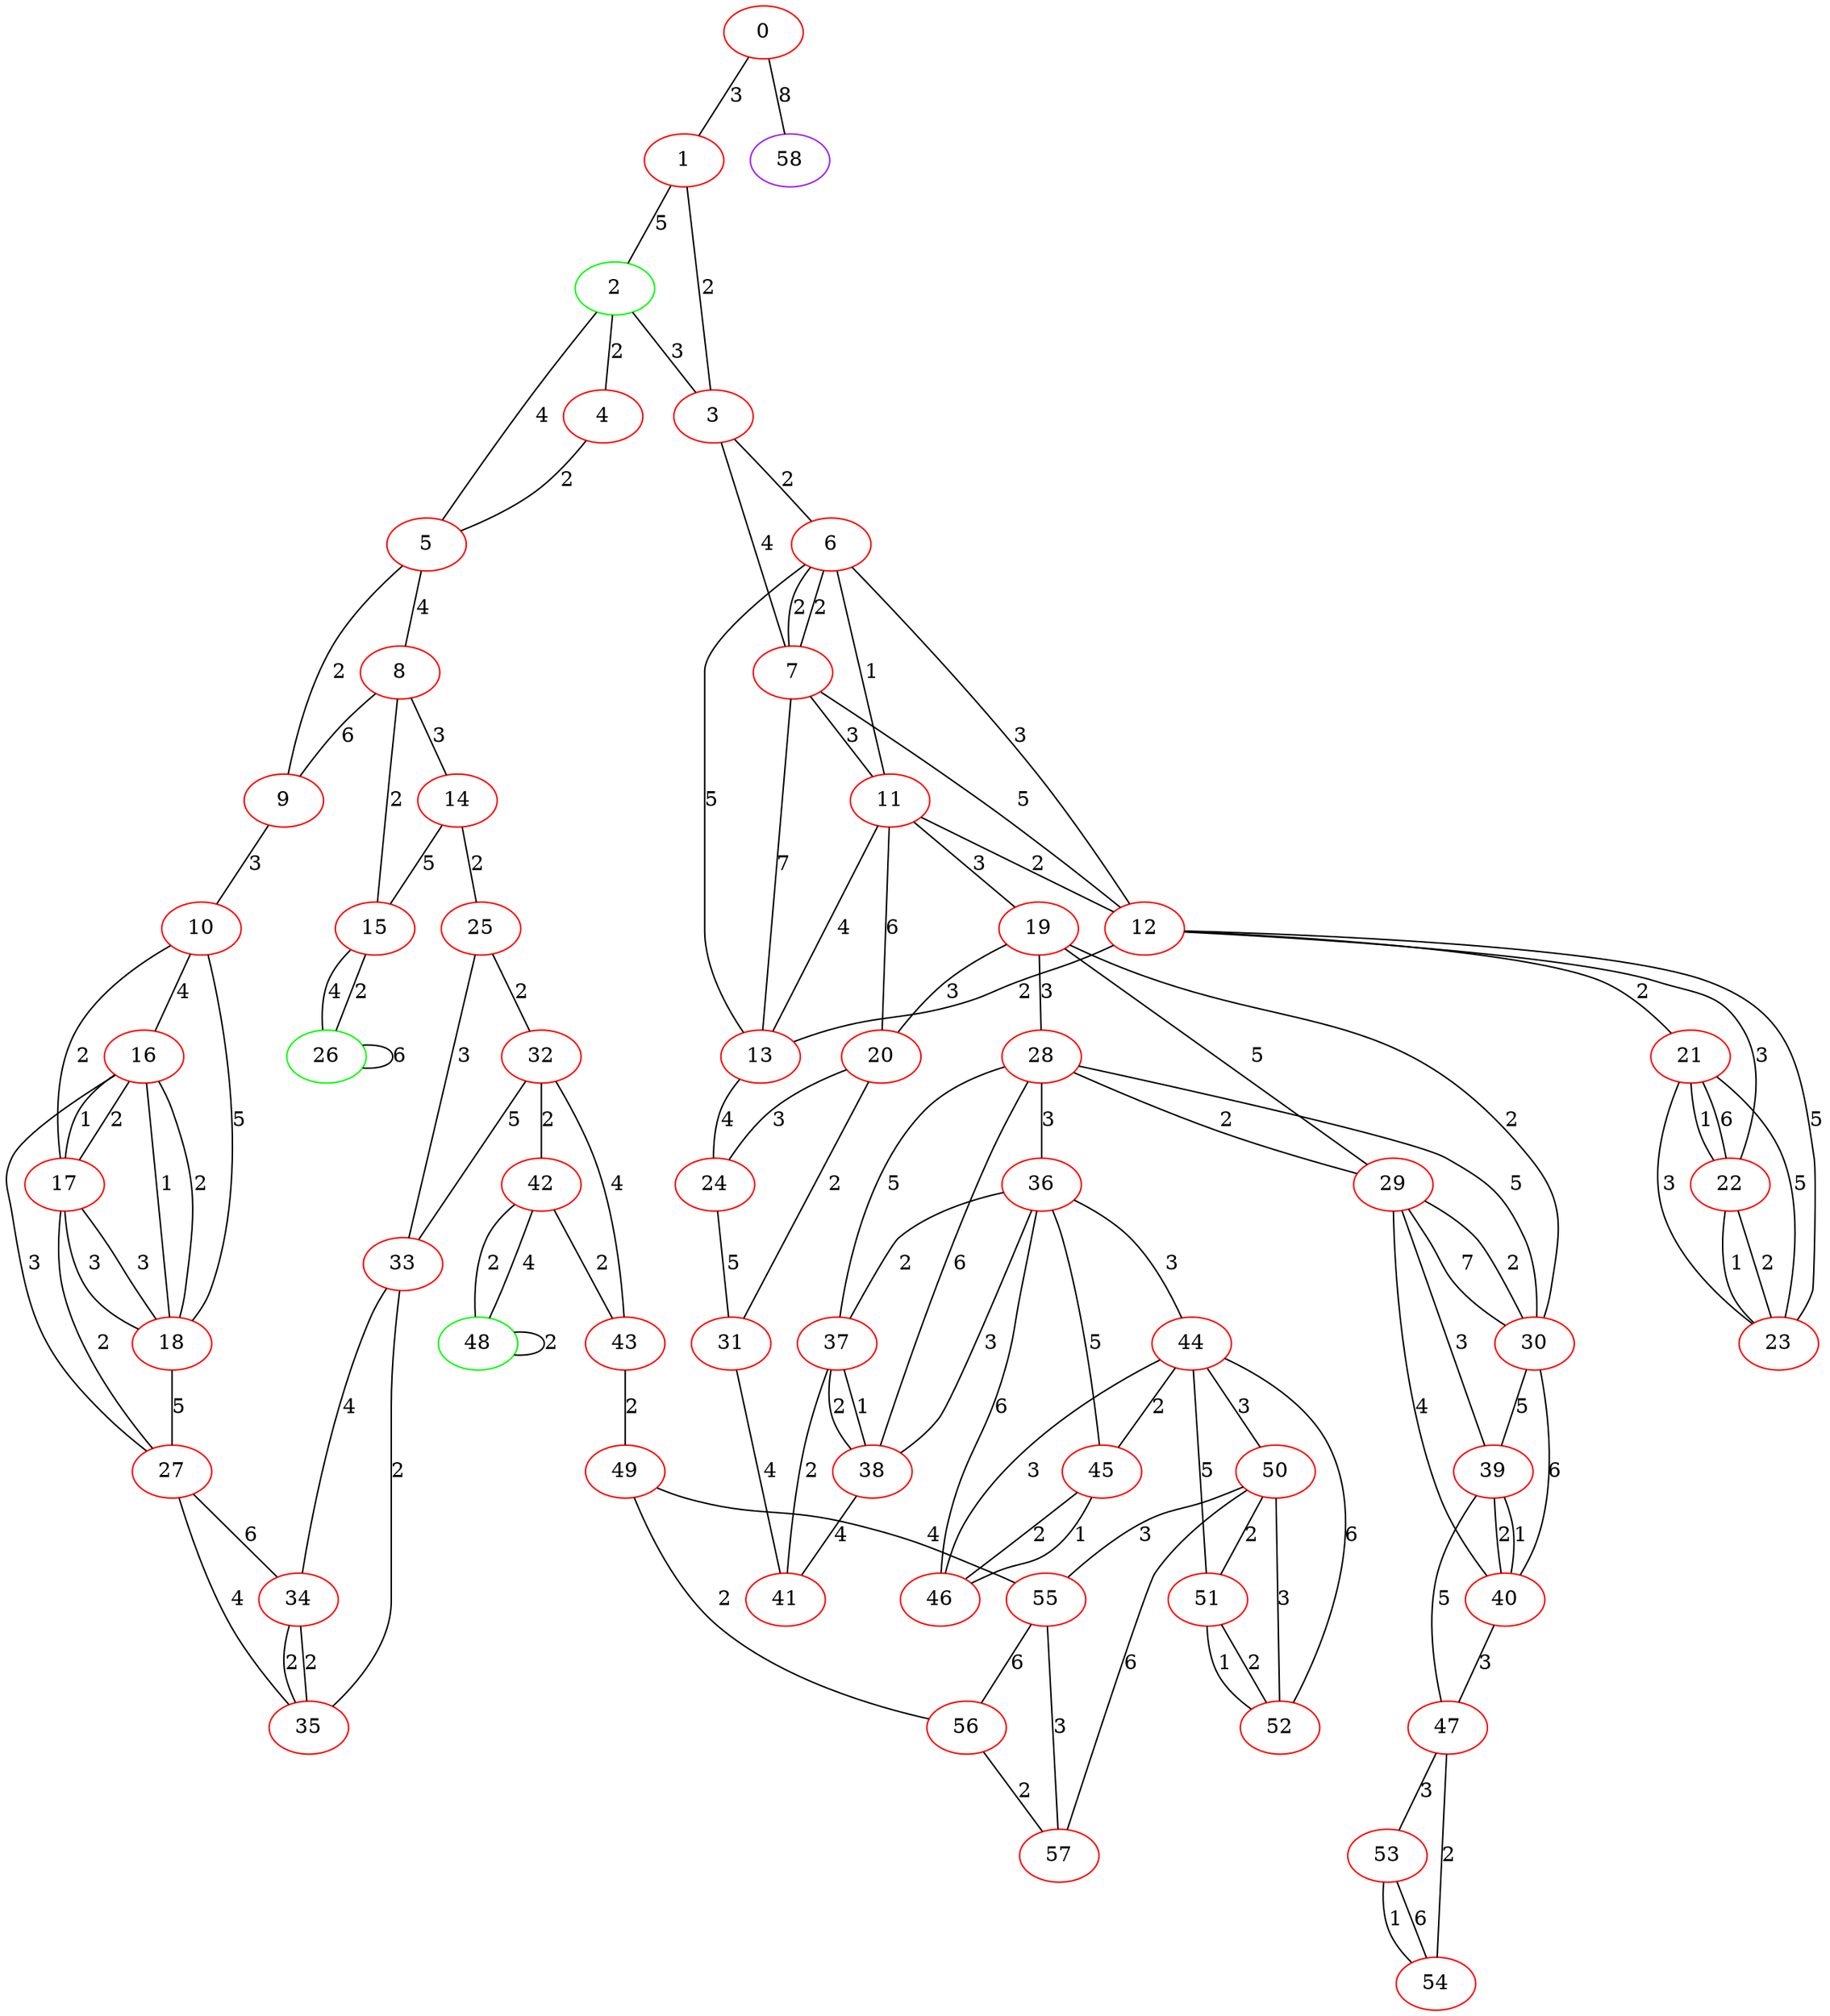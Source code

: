 graph "" {
0 [color=red, weight=1];
1 [color=red, weight=1];
2 [color=green, weight=2];
3 [color=red, weight=1];
4 [color=red, weight=1];
5 [color=red, weight=1];
6 [color=red, weight=1];
7 [color=red, weight=1];
8 [color=red, weight=1];
9 [color=red, weight=1];
10 [color=red, weight=1];
11 [color=red, weight=1];
12 [color=red, weight=1];
13 [color=red, weight=1];
14 [color=red, weight=1];
15 [color=red, weight=1];
16 [color=red, weight=1];
17 [color=red, weight=1];
18 [color=red, weight=1];
19 [color=red, weight=1];
20 [color=red, weight=1];
21 [color=red, weight=1];
22 [color=red, weight=1];
23 [color=red, weight=1];
24 [color=red, weight=1];
25 [color=red, weight=1];
26 [color=green, weight=2];
27 [color=red, weight=1];
28 [color=red, weight=1];
29 [color=red, weight=1];
30 [color=red, weight=1];
31 [color=red, weight=1];
32 [color=red, weight=1];
33 [color=red, weight=1];
34 [color=red, weight=1];
35 [color=red, weight=1];
36 [color=red, weight=1];
37 [color=red, weight=1];
38 [color=red, weight=1];
39 [color=red, weight=1];
40 [color=red, weight=1];
41 [color=red, weight=1];
42 [color=red, weight=1];
43 [color=red, weight=1];
44 [color=red, weight=1];
45 [color=red, weight=1];
46 [color=red, weight=1];
47 [color=red, weight=1];
48 [color=green, weight=2];
49 [color=red, weight=1];
50 [color=red, weight=1];
51 [color=red, weight=1];
52 [color=red, weight=1];
53 [color=red, weight=1];
54 [color=red, weight=1];
55 [color=red, weight=1];
56 [color=red, weight=1];
57 [color=red, weight=1];
58 [color=purple, weight=4];
0 -- 1  [key=0, label=3];
0 -- 58  [key=0, label=8];
1 -- 2  [key=0, label=5];
1 -- 3  [key=0, label=2];
2 -- 3  [key=0, label=3];
2 -- 4  [key=0, label=2];
2 -- 5  [key=0, label=4];
3 -- 6  [key=0, label=2];
3 -- 7  [key=0, label=4];
4 -- 5  [key=0, label=2];
5 -- 8  [key=0, label=4];
5 -- 9  [key=0, label=2];
6 -- 11  [key=0, label=1];
6 -- 12  [key=0, label=3];
6 -- 13  [key=0, label=5];
6 -- 7  [key=0, label=2];
6 -- 7  [key=1, label=2];
7 -- 11  [key=0, label=3];
7 -- 12  [key=0, label=5];
7 -- 13  [key=0, label=7];
8 -- 9  [key=0, label=6];
8 -- 14  [key=0, label=3];
8 -- 15  [key=0, label=2];
9 -- 10  [key=0, label=3];
10 -- 16  [key=0, label=4];
10 -- 18  [key=0, label=5];
10 -- 17  [key=0, label=2];
11 -- 12  [key=0, label=2];
11 -- 13  [key=0, label=4];
11 -- 19  [key=0, label=3];
11 -- 20  [key=0, label=6];
12 -- 13  [key=0, label=2];
12 -- 21  [key=0, label=2];
12 -- 22  [key=0, label=3];
12 -- 23  [key=0, label=5];
13 -- 24  [key=0, label=4];
14 -- 25  [key=0, label=2];
14 -- 15  [key=0, label=5];
15 -- 26  [key=0, label=4];
15 -- 26  [key=1, label=2];
16 -- 17  [key=0, label=2];
16 -- 17  [key=1, label=1];
16 -- 27  [key=0, label=3];
16 -- 18  [key=0, label=1];
16 -- 18  [key=1, label=2];
17 -- 27  [key=0, label=2];
17 -- 18  [key=0, label=3];
17 -- 18  [key=1, label=3];
18 -- 27  [key=0, label=5];
19 -- 20  [key=0, label=3];
19 -- 28  [key=0, label=3];
19 -- 29  [key=0, label=5];
19 -- 30  [key=0, label=2];
20 -- 24  [key=0, label=3];
20 -- 31  [key=0, label=2];
21 -- 22  [key=0, label=1];
21 -- 22  [key=1, label=6];
21 -- 23  [key=0, label=3];
21 -- 23  [key=1, label=5];
22 -- 23  [key=0, label=2];
22 -- 23  [key=1, label=1];
24 -- 31  [key=0, label=5];
25 -- 32  [key=0, label=2];
25 -- 33  [key=0, label=3];
26 -- 26  [key=0, label=6];
27 -- 35  [key=0, label=4];
27 -- 34  [key=0, label=6];
28 -- 36  [key=0, label=3];
28 -- 37  [key=0, label=5];
28 -- 38  [key=0, label=6];
28 -- 29  [key=0, label=2];
28 -- 30  [key=0, label=5];
29 -- 40  [key=0, label=4];
29 -- 30  [key=0, label=7];
29 -- 30  [key=1, label=2];
29 -- 39  [key=0, label=3];
30 -- 40  [key=0, label=6];
30 -- 39  [key=0, label=5];
31 -- 41  [key=0, label=4];
32 -- 42  [key=0, label=2];
32 -- 43  [key=0, label=4];
32 -- 33  [key=0, label=5];
33 -- 34  [key=0, label=4];
33 -- 35  [key=0, label=2];
34 -- 35  [key=0, label=2];
34 -- 35  [key=1, label=2];
36 -- 37  [key=0, label=2];
36 -- 38  [key=0, label=3];
36 -- 44  [key=0, label=3];
36 -- 45  [key=0, label=5];
36 -- 46  [key=0, label=6];
37 -- 38  [key=0, label=1];
37 -- 38  [key=1, label=2];
37 -- 41  [key=0, label=2];
38 -- 41  [key=0, label=4];
39 -- 40  [key=0, label=2];
39 -- 40  [key=1, label=1];
39 -- 47  [key=0, label=5];
40 -- 47  [key=0, label=3];
42 -- 48  [key=0, label=2];
42 -- 48  [key=1, label=4];
42 -- 43  [key=0, label=2];
43 -- 49  [key=0, label=2];
44 -- 45  [key=0, label=2];
44 -- 46  [key=0, label=3];
44 -- 50  [key=0, label=3];
44 -- 51  [key=0, label=5];
44 -- 52  [key=0, label=6];
45 -- 46  [key=0, label=1];
45 -- 46  [key=1, label=2];
47 -- 53  [key=0, label=3];
47 -- 54  [key=0, label=2];
48 -- 48  [key=0, label=2];
49 -- 56  [key=0, label=2];
49 -- 55  [key=0, label=4];
50 -- 52  [key=0, label=3];
50 -- 51  [key=0, label=2];
50 -- 57  [key=0, label=6];
50 -- 55  [key=0, label=3];
51 -- 52  [key=0, label=2];
51 -- 52  [key=1, label=1];
53 -- 54  [key=0, label=1];
53 -- 54  [key=1, label=6];
55 -- 56  [key=0, label=6];
55 -- 57  [key=0, label=3];
56 -- 57  [key=0, label=2];
}
